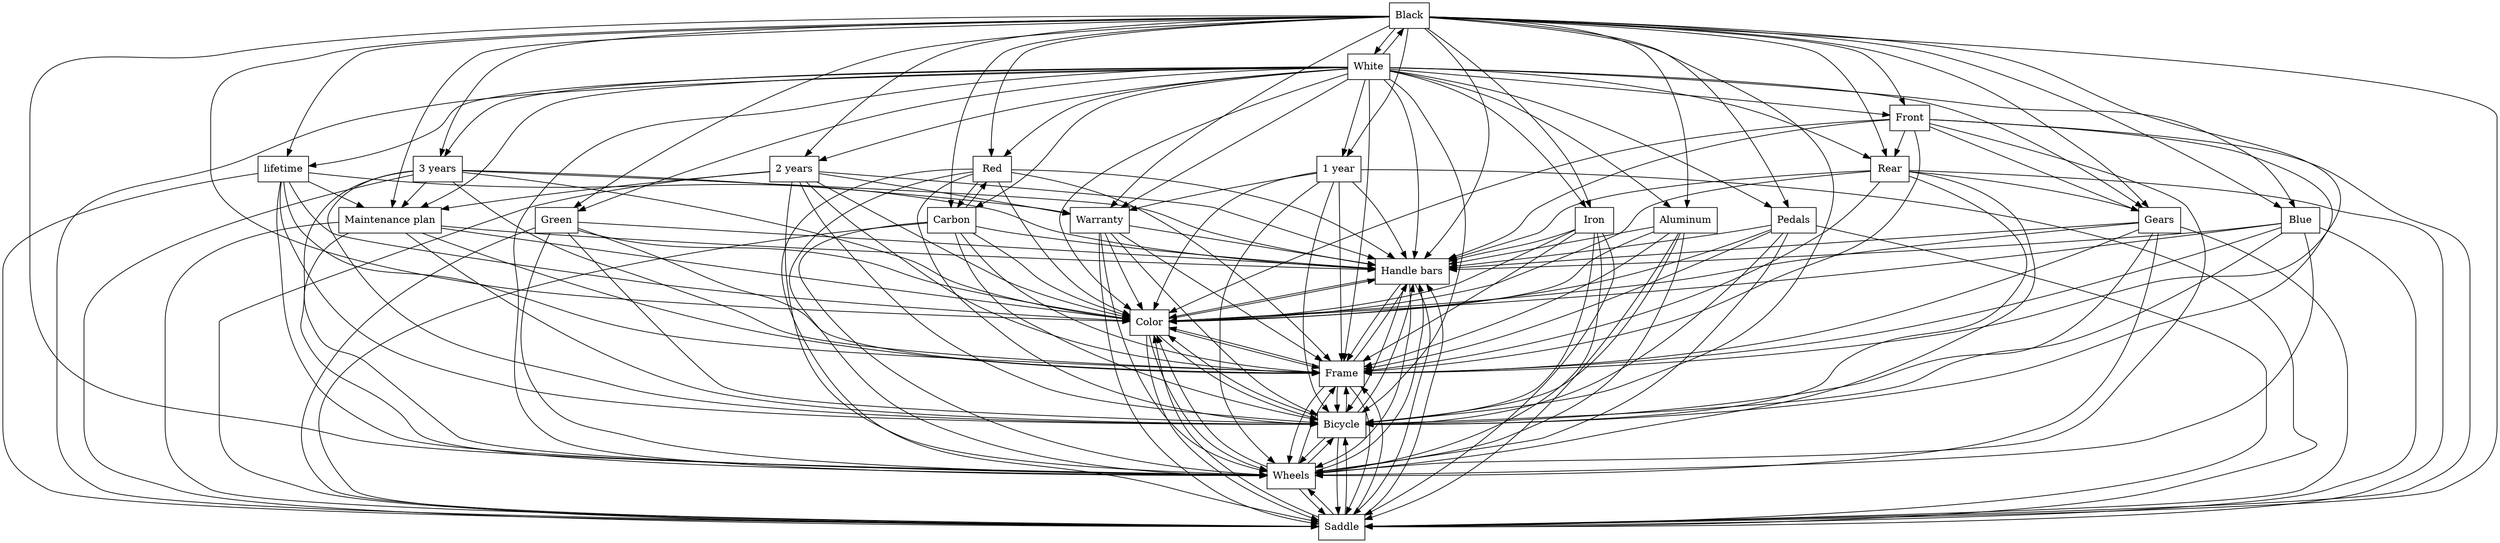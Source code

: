 digraph{
graph [rankdir=TB];
node [shape=box];
edge [arrowhead=normal];
0[label="Front",]
1[label="Red",]
2[label="lifetime",]
3[label="Black",]
4[label="Maintenance plan",]
5[label="Warranty",]
6[label="Handle bars",]
7[label="Color",]
8[label="Rear",]
9[label="2 years",]
10[label="Gears",]
11[label="White",]
12[label="Blue",]
13[label="Carbon",]
14[label="Saddle",]
15[label="Green",]
16[label="3 years",]
17[label="Aluminum",]
18[label="Wheels",]
19[label="Bicycle",]
20[label="Frame",]
21[label="Pedals",]
22[label="Iron",]
23[label="1 year",]
0->6[label="",]
0->7[label="",]
0->8[label="",]
0->10[label="",]
0->14[label="",]
0->18[label="",]
0->19[label="",]
0->20[label="",]
1->6[label="",]
1->7[label="",]
1->13[label="",]
1->14[label="",]
1->18[label="",]
1->19[label="",]
1->20[label="",]
2->4[label="",]
2->6[label="",]
2->7[label="",]
2->14[label="",]
2->18[label="",]
2->19[label="",]
2->20[label="",]
3->0[label="",]
3->1[label="",]
3->2[label="",]
3->4[label="",]
3->5[label="",]
3->6[label="",]
3->7[label="",]
3->8[label="",]
3->9[label="",]
3->10[label="",]
3->11[label="",]
3->12[label="",]
3->13[label="",]
3->14[label="",]
3->15[label="",]
3->16[label="",]
3->17[label="",]
3->18[label="",]
3->19[label="",]
3->20[label="",]
3->21[label="",]
3->22[label="",]
3->23[label="",]
4->6[label="",]
4->7[label="",]
4->14[label="",]
4->18[label="",]
4->19[label="",]
4->20[label="",]
5->6[label="",]
5->7[label="",]
5->14[label="",]
5->18[label="",]
5->19[label="",]
5->20[label="",]
6->7[label="",]
6->14[label="",]
6->18[label="",]
6->19[label="",]
6->20[label="",]
7->6[label="",]
7->14[label="",]
7->18[label="",]
7->19[label="",]
7->20[label="",]
8->6[label="",]
8->7[label="",]
8->10[label="",]
8->14[label="",]
8->18[label="",]
8->19[label="",]
8->20[label="",]
9->4[label="",]
9->5[label="",]
9->6[label="",]
9->7[label="",]
9->14[label="",]
9->18[label="",]
9->19[label="",]
9->20[label="",]
10->6[label="",]
10->7[label="",]
10->14[label="",]
10->18[label="",]
10->19[label="",]
10->20[label="",]
11->0[label="",]
11->1[label="",]
11->2[label="",]
11->3[label="",]
11->4[label="",]
11->5[label="",]
11->6[label="",]
11->7[label="",]
11->8[label="",]
11->9[label="",]
11->10[label="",]
11->12[label="",]
11->13[label="",]
11->14[label="",]
11->15[label="",]
11->16[label="",]
11->17[label="",]
11->18[label="",]
11->19[label="",]
11->20[label="",]
11->21[label="",]
11->22[label="",]
11->23[label="",]
12->6[label="",]
12->7[label="",]
12->14[label="",]
12->18[label="",]
12->19[label="",]
12->20[label="",]
13->1[label="",]
13->6[label="",]
13->7[label="",]
13->14[label="",]
13->18[label="",]
13->19[label="",]
13->20[label="",]
14->6[label="",]
14->7[label="",]
14->18[label="",]
14->19[label="",]
14->20[label="",]
15->6[label="",]
15->7[label="",]
15->14[label="",]
15->18[label="",]
15->19[label="",]
15->20[label="",]
16->4[label="",]
16->5[label="",]
16->6[label="",]
16->7[label="",]
16->14[label="",]
16->18[label="",]
16->19[label="",]
16->20[label="",]
17->6[label="",]
17->7[label="",]
17->14[label="",]
17->18[label="",]
17->19[label="",]
17->20[label="",]
18->6[label="",]
18->7[label="",]
18->14[label="",]
18->19[label="",]
18->20[label="",]
19->6[label="",]
19->7[label="",]
19->14[label="",]
19->18[label="",]
19->20[label="",]
20->6[label="",]
20->7[label="",]
20->14[label="",]
20->18[label="",]
20->19[label="",]
21->6[label="",]
21->7[label="",]
21->14[label="",]
21->18[label="",]
21->19[label="",]
21->20[label="",]
22->6[label="",]
22->7[label="",]
22->14[label="",]
22->18[label="",]
22->19[label="",]
22->20[label="",]
23->5[label="",]
23->6[label="",]
23->7[label="",]
23->14[label="",]
23->18[label="",]
23->19[label="",]
23->20[label="",]
}

